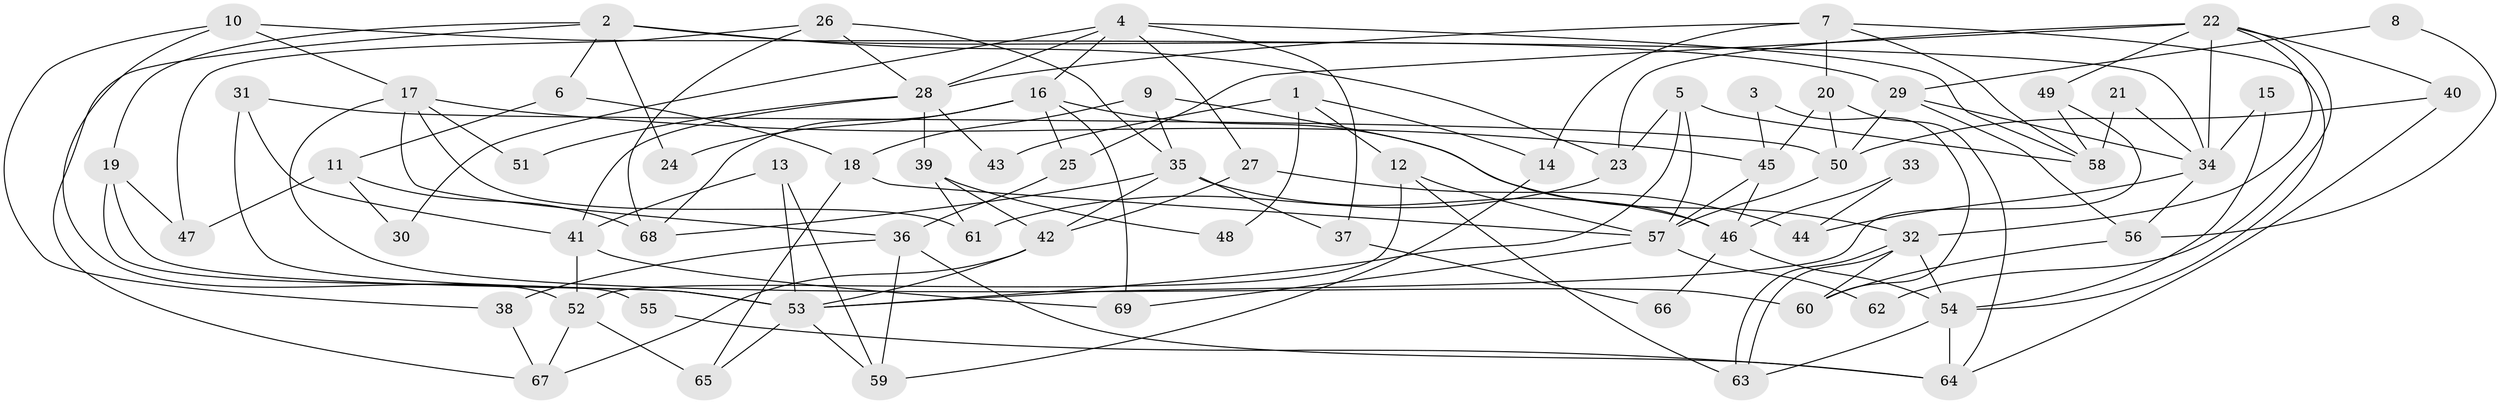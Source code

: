 // coarse degree distribution, {6: 0.11627906976744186, 9: 0.11627906976744186, 2: 0.18604651162790697, 7: 0.06976744186046512, 3: 0.16279069767441862, 8: 0.046511627906976744, 4: 0.11627906976744186, 5: 0.16279069767441862, 10: 0.023255813953488372}
// Generated by graph-tools (version 1.1) at 2025/23/03/03/25 07:23:57]
// undirected, 69 vertices, 138 edges
graph export_dot {
graph [start="1"]
  node [color=gray90,style=filled];
  1;
  2;
  3;
  4;
  5;
  6;
  7;
  8;
  9;
  10;
  11;
  12;
  13;
  14;
  15;
  16;
  17;
  18;
  19;
  20;
  21;
  22;
  23;
  24;
  25;
  26;
  27;
  28;
  29;
  30;
  31;
  32;
  33;
  34;
  35;
  36;
  37;
  38;
  39;
  40;
  41;
  42;
  43;
  44;
  45;
  46;
  47;
  48;
  49;
  50;
  51;
  52;
  53;
  54;
  55;
  56;
  57;
  58;
  59;
  60;
  61;
  62;
  63;
  64;
  65;
  66;
  67;
  68;
  69;
  1 -- 14;
  1 -- 12;
  1 -- 43;
  1 -- 48;
  2 -- 23;
  2 -- 67;
  2 -- 6;
  2 -- 19;
  2 -- 24;
  2 -- 29;
  3 -- 60;
  3 -- 45;
  4 -- 58;
  4 -- 28;
  4 -- 16;
  4 -- 27;
  4 -- 30;
  4 -- 37;
  5 -- 53;
  5 -- 57;
  5 -- 23;
  5 -- 58;
  6 -- 11;
  6 -- 18;
  7 -- 20;
  7 -- 54;
  7 -- 14;
  7 -- 28;
  7 -- 58;
  8 -- 29;
  8 -- 56;
  9 -- 18;
  9 -- 35;
  9 -- 46;
  10 -- 34;
  10 -- 38;
  10 -- 17;
  10 -- 52;
  11 -- 68;
  11 -- 47;
  11 -- 30;
  12 -- 57;
  12 -- 52;
  12 -- 63;
  13 -- 53;
  13 -- 59;
  13 -- 41;
  14 -- 59;
  15 -- 54;
  15 -- 34;
  16 -- 32;
  16 -- 24;
  16 -- 25;
  16 -- 68;
  16 -- 69;
  17 -- 45;
  17 -- 36;
  17 -- 51;
  17 -- 60;
  17 -- 61;
  18 -- 57;
  18 -- 65;
  19 -- 53;
  19 -- 47;
  19 -- 55;
  20 -- 64;
  20 -- 45;
  20 -- 50;
  21 -- 34;
  21 -- 58;
  22 -- 32;
  22 -- 23;
  22 -- 25;
  22 -- 34;
  22 -- 40;
  22 -- 49;
  22 -- 62;
  23 -- 61;
  25 -- 36;
  26 -- 28;
  26 -- 35;
  26 -- 47;
  26 -- 68;
  27 -- 42;
  27 -- 44;
  28 -- 41;
  28 -- 39;
  28 -- 43;
  28 -- 51;
  29 -- 34;
  29 -- 50;
  29 -- 56;
  31 -- 53;
  31 -- 50;
  31 -- 41;
  32 -- 63;
  32 -- 63;
  32 -- 54;
  32 -- 60;
  33 -- 46;
  33 -- 44;
  34 -- 56;
  34 -- 44;
  35 -- 46;
  35 -- 68;
  35 -- 37;
  35 -- 42;
  36 -- 38;
  36 -- 59;
  36 -- 64;
  37 -- 66;
  38 -- 67;
  39 -- 42;
  39 -- 48;
  39 -- 61;
  40 -- 50;
  40 -- 64;
  41 -- 52;
  41 -- 69;
  42 -- 53;
  42 -- 67;
  45 -- 46;
  45 -- 57;
  46 -- 54;
  46 -- 66;
  49 -- 58;
  49 -- 53;
  50 -- 57;
  52 -- 65;
  52 -- 67;
  53 -- 65;
  53 -- 59;
  54 -- 63;
  54 -- 64;
  55 -- 64;
  56 -- 60;
  57 -- 69;
  57 -- 62;
}
